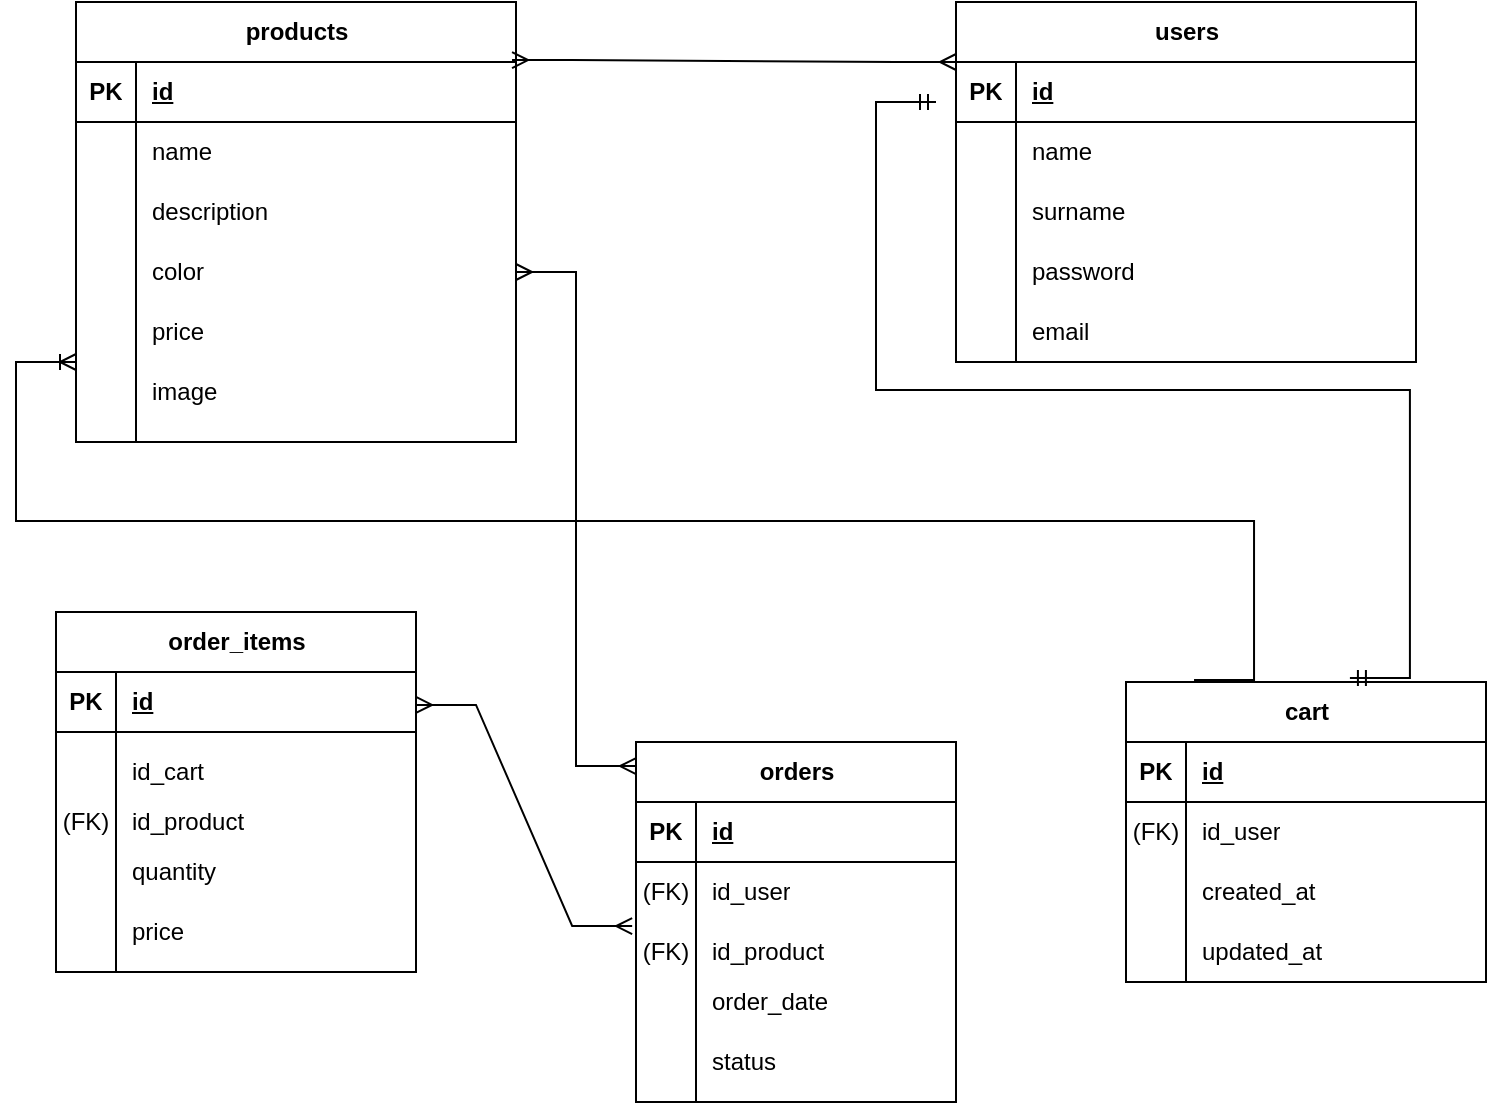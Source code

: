 <mxfile version="24.4.0" type="device">
  <diagram name="Página-1" id="hEx9ydfLpj244rj-pAkk">
    <mxGraphModel dx="1434" dy="772" grid="1" gridSize="10" guides="1" tooltips="1" connect="1" arrows="1" fold="1" page="1" pageScale="1" pageWidth="827" pageHeight="1169" math="0" shadow="0">
      <root>
        <mxCell id="0" />
        <mxCell id="1" parent="0" />
        <mxCell id="id9rZZSztzJjXU9mPe86-9" value="products" style="shape=table;startSize=30;container=1;collapsible=1;childLayout=tableLayout;fixedRows=1;rowLines=0;fontStyle=1;align=center;resizeLast=1;html=1;" vertex="1" parent="1">
          <mxGeometry x="90" y="100" width="220" height="220" as="geometry" />
        </mxCell>
        <mxCell id="id9rZZSztzJjXU9mPe86-10" value="" style="shape=tableRow;horizontal=0;startSize=0;swimlaneHead=0;swimlaneBody=0;fillColor=none;collapsible=0;dropTarget=0;points=[[0,0.5],[1,0.5]];portConstraint=eastwest;top=0;left=0;right=0;bottom=1;" vertex="1" parent="id9rZZSztzJjXU9mPe86-9">
          <mxGeometry y="30" width="220" height="30" as="geometry" />
        </mxCell>
        <mxCell id="id9rZZSztzJjXU9mPe86-11" value="PK" style="shape=partialRectangle;connectable=0;fillColor=none;top=0;left=0;bottom=0;right=0;fontStyle=1;overflow=hidden;whiteSpace=wrap;html=1;" vertex="1" parent="id9rZZSztzJjXU9mPe86-10">
          <mxGeometry width="30" height="30" as="geometry">
            <mxRectangle width="30" height="30" as="alternateBounds" />
          </mxGeometry>
        </mxCell>
        <mxCell id="id9rZZSztzJjXU9mPe86-12" value="id" style="shape=partialRectangle;connectable=0;fillColor=none;top=0;left=0;bottom=0;right=0;align=left;spacingLeft=6;fontStyle=5;overflow=hidden;whiteSpace=wrap;html=1;" vertex="1" parent="id9rZZSztzJjXU9mPe86-10">
          <mxGeometry x="30" width="190" height="30" as="geometry">
            <mxRectangle width="190" height="30" as="alternateBounds" />
          </mxGeometry>
        </mxCell>
        <mxCell id="id9rZZSztzJjXU9mPe86-13" value="" style="shape=tableRow;horizontal=0;startSize=0;swimlaneHead=0;swimlaneBody=0;fillColor=none;collapsible=0;dropTarget=0;points=[[0,0.5],[1,0.5]];portConstraint=eastwest;top=0;left=0;right=0;bottom=0;" vertex="1" parent="id9rZZSztzJjXU9mPe86-9">
          <mxGeometry y="60" width="220" height="30" as="geometry" />
        </mxCell>
        <mxCell id="id9rZZSztzJjXU9mPe86-14" value="" style="shape=partialRectangle;connectable=0;fillColor=none;top=0;left=0;bottom=0;right=0;editable=1;overflow=hidden;whiteSpace=wrap;html=1;" vertex="1" parent="id9rZZSztzJjXU9mPe86-13">
          <mxGeometry width="30" height="30" as="geometry">
            <mxRectangle width="30" height="30" as="alternateBounds" />
          </mxGeometry>
        </mxCell>
        <mxCell id="id9rZZSztzJjXU9mPe86-15" value="name" style="shape=partialRectangle;connectable=0;fillColor=none;top=0;left=0;bottom=0;right=0;align=left;spacingLeft=6;overflow=hidden;whiteSpace=wrap;html=1;" vertex="1" parent="id9rZZSztzJjXU9mPe86-13">
          <mxGeometry x="30" width="190" height="30" as="geometry">
            <mxRectangle width="190" height="30" as="alternateBounds" />
          </mxGeometry>
        </mxCell>
        <mxCell id="id9rZZSztzJjXU9mPe86-16" value="" style="shape=tableRow;horizontal=0;startSize=0;swimlaneHead=0;swimlaneBody=0;fillColor=none;collapsible=0;dropTarget=0;points=[[0,0.5],[1,0.5]];portConstraint=eastwest;top=0;left=0;right=0;bottom=0;" vertex="1" parent="id9rZZSztzJjXU9mPe86-9">
          <mxGeometry y="90" width="220" height="30" as="geometry" />
        </mxCell>
        <mxCell id="id9rZZSztzJjXU9mPe86-17" value="" style="shape=partialRectangle;connectable=0;fillColor=none;top=0;left=0;bottom=0;right=0;editable=1;overflow=hidden;whiteSpace=wrap;html=1;" vertex="1" parent="id9rZZSztzJjXU9mPe86-16">
          <mxGeometry width="30" height="30" as="geometry">
            <mxRectangle width="30" height="30" as="alternateBounds" />
          </mxGeometry>
        </mxCell>
        <mxCell id="id9rZZSztzJjXU9mPe86-18" value="description" style="shape=partialRectangle;connectable=0;fillColor=none;top=0;left=0;bottom=0;right=0;align=left;spacingLeft=6;overflow=hidden;whiteSpace=wrap;html=1;" vertex="1" parent="id9rZZSztzJjXU9mPe86-16">
          <mxGeometry x="30" width="190" height="30" as="geometry">
            <mxRectangle width="190" height="30" as="alternateBounds" />
          </mxGeometry>
        </mxCell>
        <mxCell id="id9rZZSztzJjXU9mPe86-19" value="" style="shape=tableRow;horizontal=0;startSize=0;swimlaneHead=0;swimlaneBody=0;fillColor=none;collapsible=0;dropTarget=0;points=[[0,0.5],[1,0.5]];portConstraint=eastwest;top=0;left=0;right=0;bottom=0;" vertex="1" parent="id9rZZSztzJjXU9mPe86-9">
          <mxGeometry y="120" width="220" height="30" as="geometry" />
        </mxCell>
        <mxCell id="id9rZZSztzJjXU9mPe86-20" value="" style="shape=partialRectangle;connectable=0;fillColor=none;top=0;left=0;bottom=0;right=0;editable=1;overflow=hidden;whiteSpace=wrap;html=1;" vertex="1" parent="id9rZZSztzJjXU9mPe86-19">
          <mxGeometry width="30" height="30" as="geometry">
            <mxRectangle width="30" height="30" as="alternateBounds" />
          </mxGeometry>
        </mxCell>
        <mxCell id="id9rZZSztzJjXU9mPe86-21" value="color" style="shape=partialRectangle;connectable=0;fillColor=none;top=0;left=0;bottom=0;right=0;align=left;spacingLeft=6;overflow=hidden;whiteSpace=wrap;html=1;" vertex="1" parent="id9rZZSztzJjXU9mPe86-19">
          <mxGeometry x="30" width="190" height="30" as="geometry">
            <mxRectangle width="190" height="30" as="alternateBounds" />
          </mxGeometry>
        </mxCell>
        <mxCell id="id9rZZSztzJjXU9mPe86-35" value="users" style="shape=table;startSize=30;container=1;collapsible=1;childLayout=tableLayout;fixedRows=1;rowLines=0;fontStyle=1;align=center;resizeLast=1;html=1;" vertex="1" parent="1">
          <mxGeometry x="530" y="100" width="230" height="180" as="geometry" />
        </mxCell>
        <mxCell id="id9rZZSztzJjXU9mPe86-36" value="" style="shape=tableRow;horizontal=0;startSize=0;swimlaneHead=0;swimlaneBody=0;fillColor=none;collapsible=0;dropTarget=0;points=[[0,0.5],[1,0.5]];portConstraint=eastwest;top=0;left=0;right=0;bottom=1;" vertex="1" parent="id9rZZSztzJjXU9mPe86-35">
          <mxGeometry y="30" width="230" height="30" as="geometry" />
        </mxCell>
        <mxCell id="id9rZZSztzJjXU9mPe86-37" value="PK" style="shape=partialRectangle;connectable=0;fillColor=none;top=0;left=0;bottom=0;right=0;fontStyle=1;overflow=hidden;whiteSpace=wrap;html=1;" vertex="1" parent="id9rZZSztzJjXU9mPe86-36">
          <mxGeometry width="30" height="30" as="geometry">
            <mxRectangle width="30" height="30" as="alternateBounds" />
          </mxGeometry>
        </mxCell>
        <mxCell id="id9rZZSztzJjXU9mPe86-38" value="id" style="shape=partialRectangle;connectable=0;fillColor=none;top=0;left=0;bottom=0;right=0;align=left;spacingLeft=6;fontStyle=5;overflow=hidden;whiteSpace=wrap;html=1;" vertex="1" parent="id9rZZSztzJjXU9mPe86-36">
          <mxGeometry x="30" width="200" height="30" as="geometry">
            <mxRectangle width="200" height="30" as="alternateBounds" />
          </mxGeometry>
        </mxCell>
        <mxCell id="id9rZZSztzJjXU9mPe86-39" value="" style="shape=tableRow;horizontal=0;startSize=0;swimlaneHead=0;swimlaneBody=0;fillColor=none;collapsible=0;dropTarget=0;points=[[0,0.5],[1,0.5]];portConstraint=eastwest;top=0;left=0;right=0;bottom=0;" vertex="1" parent="id9rZZSztzJjXU9mPe86-35">
          <mxGeometry y="60" width="230" height="30" as="geometry" />
        </mxCell>
        <mxCell id="id9rZZSztzJjXU9mPe86-40" value="" style="shape=partialRectangle;connectable=0;fillColor=none;top=0;left=0;bottom=0;right=0;editable=1;overflow=hidden;whiteSpace=wrap;html=1;" vertex="1" parent="id9rZZSztzJjXU9mPe86-39">
          <mxGeometry width="30" height="30" as="geometry">
            <mxRectangle width="30" height="30" as="alternateBounds" />
          </mxGeometry>
        </mxCell>
        <mxCell id="id9rZZSztzJjXU9mPe86-41" value="name" style="shape=partialRectangle;connectable=0;fillColor=none;top=0;left=0;bottom=0;right=0;align=left;spacingLeft=6;overflow=hidden;whiteSpace=wrap;html=1;" vertex="1" parent="id9rZZSztzJjXU9mPe86-39">
          <mxGeometry x="30" width="200" height="30" as="geometry">
            <mxRectangle width="200" height="30" as="alternateBounds" />
          </mxGeometry>
        </mxCell>
        <mxCell id="id9rZZSztzJjXU9mPe86-42" value="" style="shape=tableRow;horizontal=0;startSize=0;swimlaneHead=0;swimlaneBody=0;fillColor=none;collapsible=0;dropTarget=0;points=[[0,0.5],[1,0.5]];portConstraint=eastwest;top=0;left=0;right=0;bottom=0;" vertex="1" parent="id9rZZSztzJjXU9mPe86-35">
          <mxGeometry y="90" width="230" height="30" as="geometry" />
        </mxCell>
        <mxCell id="id9rZZSztzJjXU9mPe86-43" value="" style="shape=partialRectangle;connectable=0;fillColor=none;top=0;left=0;bottom=0;right=0;editable=1;overflow=hidden;whiteSpace=wrap;html=1;" vertex="1" parent="id9rZZSztzJjXU9mPe86-42">
          <mxGeometry width="30" height="30" as="geometry">
            <mxRectangle width="30" height="30" as="alternateBounds" />
          </mxGeometry>
        </mxCell>
        <mxCell id="id9rZZSztzJjXU9mPe86-44" value="surname" style="shape=partialRectangle;connectable=0;fillColor=none;top=0;left=0;bottom=0;right=0;align=left;spacingLeft=6;overflow=hidden;whiteSpace=wrap;html=1;" vertex="1" parent="id9rZZSztzJjXU9mPe86-42">
          <mxGeometry x="30" width="200" height="30" as="geometry">
            <mxRectangle width="200" height="30" as="alternateBounds" />
          </mxGeometry>
        </mxCell>
        <mxCell id="id9rZZSztzJjXU9mPe86-45" value="" style="shape=tableRow;horizontal=0;startSize=0;swimlaneHead=0;swimlaneBody=0;fillColor=none;collapsible=0;dropTarget=0;points=[[0,0.5],[1,0.5]];portConstraint=eastwest;top=0;left=0;right=0;bottom=0;" vertex="1" parent="id9rZZSztzJjXU9mPe86-35">
          <mxGeometry y="120" width="230" height="30" as="geometry" />
        </mxCell>
        <mxCell id="id9rZZSztzJjXU9mPe86-46" value="" style="shape=partialRectangle;connectable=0;fillColor=none;top=0;left=0;bottom=0;right=0;editable=1;overflow=hidden;whiteSpace=wrap;html=1;" vertex="1" parent="id9rZZSztzJjXU9mPe86-45">
          <mxGeometry width="30" height="30" as="geometry">
            <mxRectangle width="30" height="30" as="alternateBounds" />
          </mxGeometry>
        </mxCell>
        <mxCell id="id9rZZSztzJjXU9mPe86-47" value="password" style="shape=partialRectangle;connectable=0;fillColor=none;top=0;left=0;bottom=0;right=0;align=left;spacingLeft=6;overflow=hidden;whiteSpace=wrap;html=1;" vertex="1" parent="id9rZZSztzJjXU9mPe86-45">
          <mxGeometry x="30" width="200" height="30" as="geometry">
            <mxRectangle width="200" height="30" as="alternateBounds" />
          </mxGeometry>
        </mxCell>
        <mxCell id="id9rZZSztzJjXU9mPe86-51" value="price" style="shape=partialRectangle;connectable=0;fillColor=none;top=0;left=0;bottom=0;right=0;align=left;spacingLeft=6;overflow=hidden;whiteSpace=wrap;html=1;" vertex="1" parent="1">
          <mxGeometry x="120" y="250" width="200" height="30" as="geometry">
            <mxRectangle width="200" height="30" as="alternateBounds" />
          </mxGeometry>
        </mxCell>
        <mxCell id="id9rZZSztzJjXU9mPe86-52" value="image" style="shape=partialRectangle;connectable=0;fillColor=none;top=0;left=0;bottom=0;right=0;align=left;spacingLeft=6;overflow=hidden;whiteSpace=wrap;html=1;" vertex="1" parent="1">
          <mxGeometry x="120" y="280" width="200" height="30" as="geometry">
            <mxRectangle width="200" height="30" as="alternateBounds" />
          </mxGeometry>
        </mxCell>
        <mxCell id="id9rZZSztzJjXU9mPe86-53" value="" style="endArrow=none;html=1;rounded=0;" edge="1" parent="1">
          <mxGeometry width="50" height="50" relative="1" as="geometry">
            <mxPoint x="120" y="320" as="sourcePoint" />
            <mxPoint x="120" y="245" as="targetPoint" />
          </mxGeometry>
        </mxCell>
        <mxCell id="id9rZZSztzJjXU9mPe86-54" value="" style="endArrow=none;html=1;rounded=0;" edge="1" parent="1">
          <mxGeometry width="50" height="50" relative="1" as="geometry">
            <mxPoint x="560" y="280" as="sourcePoint" />
            <mxPoint x="560" y="250" as="targetPoint" />
            <Array as="points" />
          </mxGeometry>
        </mxCell>
        <mxCell id="id9rZZSztzJjXU9mPe86-55" value="email" style="shape=partialRectangle;connectable=0;fillColor=none;top=0;left=0;bottom=0;right=0;align=left;spacingLeft=6;overflow=hidden;whiteSpace=wrap;html=1;" vertex="1" parent="1">
          <mxGeometry x="560" y="250" width="200" height="30" as="geometry">
            <mxRectangle width="200" height="30" as="alternateBounds" />
          </mxGeometry>
        </mxCell>
        <mxCell id="id9rZZSztzJjXU9mPe86-56" value="order_items" style="shape=table;startSize=30;container=1;collapsible=1;childLayout=tableLayout;fixedRows=1;rowLines=0;fontStyle=1;align=center;resizeLast=1;html=1;" vertex="1" parent="1">
          <mxGeometry x="80" y="405" width="180" height="180" as="geometry" />
        </mxCell>
        <mxCell id="id9rZZSztzJjXU9mPe86-57" value="" style="shape=tableRow;horizontal=0;startSize=0;swimlaneHead=0;swimlaneBody=0;fillColor=none;collapsible=0;dropTarget=0;points=[[0,0.5],[1,0.5]];portConstraint=eastwest;top=0;left=0;right=0;bottom=1;" vertex="1" parent="id9rZZSztzJjXU9mPe86-56">
          <mxGeometry y="30" width="180" height="30" as="geometry" />
        </mxCell>
        <mxCell id="id9rZZSztzJjXU9mPe86-58" value="PK" style="shape=partialRectangle;connectable=0;fillColor=none;top=0;left=0;bottom=0;right=0;fontStyle=1;overflow=hidden;whiteSpace=wrap;html=1;" vertex="1" parent="id9rZZSztzJjXU9mPe86-57">
          <mxGeometry width="30" height="30" as="geometry">
            <mxRectangle width="30" height="30" as="alternateBounds" />
          </mxGeometry>
        </mxCell>
        <mxCell id="id9rZZSztzJjXU9mPe86-59" value="id" style="shape=partialRectangle;connectable=0;fillColor=none;top=0;left=0;bottom=0;right=0;align=left;spacingLeft=6;fontStyle=5;overflow=hidden;whiteSpace=wrap;html=1;" vertex="1" parent="id9rZZSztzJjXU9mPe86-57">
          <mxGeometry x="30" width="150" height="30" as="geometry">
            <mxRectangle width="150" height="30" as="alternateBounds" />
          </mxGeometry>
        </mxCell>
        <mxCell id="id9rZZSztzJjXU9mPe86-60" value="" style="shape=tableRow;horizontal=0;startSize=0;swimlaneHead=0;swimlaneBody=0;fillColor=none;collapsible=0;dropTarget=0;points=[[0,0.5],[1,0.5]];portConstraint=eastwest;top=0;left=0;right=0;bottom=0;" vertex="1" parent="id9rZZSztzJjXU9mPe86-56">
          <mxGeometry y="60" width="180" height="30" as="geometry" />
        </mxCell>
        <mxCell id="id9rZZSztzJjXU9mPe86-61" value="" style="shape=partialRectangle;connectable=0;fillColor=none;top=0;left=0;bottom=0;right=0;editable=1;overflow=hidden;whiteSpace=wrap;html=1;" vertex="1" parent="id9rZZSztzJjXU9mPe86-60">
          <mxGeometry width="30" height="30" as="geometry">
            <mxRectangle width="30" height="30" as="alternateBounds" />
          </mxGeometry>
        </mxCell>
        <mxCell id="id9rZZSztzJjXU9mPe86-62" value="" style="shape=partialRectangle;connectable=0;fillColor=none;top=0;left=0;bottom=0;right=0;align=left;spacingLeft=6;overflow=hidden;whiteSpace=wrap;html=1;" vertex="1" parent="id9rZZSztzJjXU9mPe86-60">
          <mxGeometry x="30" width="150" height="30" as="geometry">
            <mxRectangle width="150" height="30" as="alternateBounds" />
          </mxGeometry>
        </mxCell>
        <mxCell id="id9rZZSztzJjXU9mPe86-63" value="" style="shape=tableRow;horizontal=0;startSize=0;swimlaneHead=0;swimlaneBody=0;fillColor=none;collapsible=0;dropTarget=0;points=[[0,0.5],[1,0.5]];portConstraint=eastwest;top=0;left=0;right=0;bottom=0;" vertex="1" parent="id9rZZSztzJjXU9mPe86-56">
          <mxGeometry y="90" width="180" height="30" as="geometry" />
        </mxCell>
        <mxCell id="id9rZZSztzJjXU9mPe86-64" value="(FK)" style="shape=partialRectangle;connectable=0;fillColor=none;top=0;left=0;bottom=0;right=0;editable=1;overflow=hidden;whiteSpace=wrap;html=1;" vertex="1" parent="id9rZZSztzJjXU9mPe86-63">
          <mxGeometry width="30" height="30" as="geometry">
            <mxRectangle width="30" height="30" as="alternateBounds" />
          </mxGeometry>
        </mxCell>
        <mxCell id="id9rZZSztzJjXU9mPe86-65" value="id_product" style="shape=partialRectangle;connectable=0;fillColor=none;top=0;left=0;bottom=0;right=0;align=left;spacingLeft=6;overflow=hidden;whiteSpace=wrap;html=1;" vertex="1" parent="id9rZZSztzJjXU9mPe86-63">
          <mxGeometry x="30" width="150" height="30" as="geometry">
            <mxRectangle width="150" height="30" as="alternateBounds" />
          </mxGeometry>
        </mxCell>
        <mxCell id="id9rZZSztzJjXU9mPe86-66" value="" style="shape=tableRow;horizontal=0;startSize=0;swimlaneHead=0;swimlaneBody=0;fillColor=none;collapsible=0;dropTarget=0;points=[[0,0.5],[1,0.5]];portConstraint=eastwest;top=0;left=0;right=0;bottom=0;" vertex="1" parent="id9rZZSztzJjXU9mPe86-56">
          <mxGeometry y="120" width="180" height="60" as="geometry" />
        </mxCell>
        <mxCell id="id9rZZSztzJjXU9mPe86-67" value="" style="shape=partialRectangle;connectable=0;fillColor=none;top=0;left=0;bottom=0;right=0;editable=1;overflow=hidden;whiteSpace=wrap;html=1;" vertex="1" parent="id9rZZSztzJjXU9mPe86-66">
          <mxGeometry width="30" height="60" as="geometry">
            <mxRectangle width="30" height="60" as="alternateBounds" />
          </mxGeometry>
        </mxCell>
        <mxCell id="id9rZZSztzJjXU9mPe86-68" value="" style="shape=partialRectangle;connectable=0;fillColor=none;top=0;left=0;bottom=0;right=0;align=left;spacingLeft=6;overflow=hidden;whiteSpace=wrap;html=1;" vertex="1" parent="id9rZZSztzJjXU9mPe86-66">
          <mxGeometry x="30" width="150" height="60" as="geometry">
            <mxRectangle width="150" height="60" as="alternateBounds" />
          </mxGeometry>
        </mxCell>
        <mxCell id="id9rZZSztzJjXU9mPe86-73" value="order_date" style="shape=partialRectangle;connectable=0;fillColor=none;top=0;left=0;bottom=0;right=0;align=left;spacingLeft=6;overflow=hidden;whiteSpace=wrap;html=1;" vertex="1" parent="1">
          <mxGeometry x="400" y="585" width="120" height="30" as="geometry">
            <mxRectangle width="150" height="30" as="alternateBounds" />
          </mxGeometry>
        </mxCell>
        <mxCell id="id9rZZSztzJjXU9mPe86-74" value="cart" style="shape=table;startSize=30;container=1;collapsible=1;childLayout=tableLayout;fixedRows=1;rowLines=0;fontStyle=1;align=center;resizeLast=1;html=1;" vertex="1" parent="1">
          <mxGeometry x="615" y="440" width="180" height="150" as="geometry" />
        </mxCell>
        <mxCell id="id9rZZSztzJjXU9mPe86-75" value="" style="shape=tableRow;horizontal=0;startSize=0;swimlaneHead=0;swimlaneBody=0;fillColor=none;collapsible=0;dropTarget=0;points=[[0,0.5],[1,0.5]];portConstraint=eastwest;top=0;left=0;right=0;bottom=1;" vertex="1" parent="id9rZZSztzJjXU9mPe86-74">
          <mxGeometry y="30" width="180" height="30" as="geometry" />
        </mxCell>
        <mxCell id="id9rZZSztzJjXU9mPe86-76" value="PK" style="shape=partialRectangle;connectable=0;fillColor=none;top=0;left=0;bottom=0;right=0;fontStyle=1;overflow=hidden;whiteSpace=wrap;html=1;" vertex="1" parent="id9rZZSztzJjXU9mPe86-75">
          <mxGeometry width="30" height="30" as="geometry">
            <mxRectangle width="30" height="30" as="alternateBounds" />
          </mxGeometry>
        </mxCell>
        <mxCell id="id9rZZSztzJjXU9mPe86-77" value="id" style="shape=partialRectangle;connectable=0;fillColor=none;top=0;left=0;bottom=0;right=0;align=left;spacingLeft=6;fontStyle=5;overflow=hidden;whiteSpace=wrap;html=1;" vertex="1" parent="id9rZZSztzJjXU9mPe86-75">
          <mxGeometry x="30" width="150" height="30" as="geometry">
            <mxRectangle width="150" height="30" as="alternateBounds" />
          </mxGeometry>
        </mxCell>
        <mxCell id="id9rZZSztzJjXU9mPe86-78" value="" style="shape=tableRow;horizontal=0;startSize=0;swimlaneHead=0;swimlaneBody=0;fillColor=none;collapsible=0;dropTarget=0;points=[[0,0.5],[1,0.5]];portConstraint=eastwest;top=0;left=0;right=0;bottom=0;" vertex="1" parent="id9rZZSztzJjXU9mPe86-74">
          <mxGeometry y="60" width="180" height="30" as="geometry" />
        </mxCell>
        <mxCell id="id9rZZSztzJjXU9mPe86-79" value="(FK)" style="shape=partialRectangle;connectable=0;fillColor=none;top=0;left=0;bottom=0;right=0;editable=1;overflow=hidden;whiteSpace=wrap;html=1;" vertex="1" parent="id9rZZSztzJjXU9mPe86-78">
          <mxGeometry width="30" height="30" as="geometry">
            <mxRectangle width="30" height="30" as="alternateBounds" />
          </mxGeometry>
        </mxCell>
        <mxCell id="id9rZZSztzJjXU9mPe86-80" value="id_user" style="shape=partialRectangle;connectable=0;fillColor=none;top=0;left=0;bottom=0;right=0;align=left;spacingLeft=6;overflow=hidden;whiteSpace=wrap;html=1;" vertex="1" parent="id9rZZSztzJjXU9mPe86-78">
          <mxGeometry x="30" width="150" height="30" as="geometry">
            <mxRectangle width="150" height="30" as="alternateBounds" />
          </mxGeometry>
        </mxCell>
        <mxCell id="id9rZZSztzJjXU9mPe86-81" value="" style="shape=tableRow;horizontal=0;startSize=0;swimlaneHead=0;swimlaneBody=0;fillColor=none;collapsible=0;dropTarget=0;points=[[0,0.5],[1,0.5]];portConstraint=eastwest;top=0;left=0;right=0;bottom=0;" vertex="1" parent="id9rZZSztzJjXU9mPe86-74">
          <mxGeometry y="90" width="180" height="30" as="geometry" />
        </mxCell>
        <mxCell id="id9rZZSztzJjXU9mPe86-82" value="" style="shape=partialRectangle;connectable=0;fillColor=none;top=0;left=0;bottom=0;right=0;editable=1;overflow=hidden;whiteSpace=wrap;html=1;" vertex="1" parent="id9rZZSztzJjXU9mPe86-81">
          <mxGeometry width="30" height="30" as="geometry">
            <mxRectangle width="30" height="30" as="alternateBounds" />
          </mxGeometry>
        </mxCell>
        <mxCell id="id9rZZSztzJjXU9mPe86-83" value="" style="shape=partialRectangle;connectable=0;fillColor=none;top=0;left=0;bottom=0;right=0;align=left;spacingLeft=6;overflow=hidden;whiteSpace=wrap;html=1;" vertex="1" parent="id9rZZSztzJjXU9mPe86-81">
          <mxGeometry x="30" width="150" height="30" as="geometry">
            <mxRectangle width="150" height="30" as="alternateBounds" />
          </mxGeometry>
        </mxCell>
        <mxCell id="id9rZZSztzJjXU9mPe86-84" value="" style="shape=tableRow;horizontal=0;startSize=0;swimlaneHead=0;swimlaneBody=0;fillColor=none;collapsible=0;dropTarget=0;points=[[0,0.5],[1,0.5]];portConstraint=eastwest;top=0;left=0;right=0;bottom=0;" vertex="1" parent="id9rZZSztzJjXU9mPe86-74">
          <mxGeometry y="120" width="180" height="30" as="geometry" />
        </mxCell>
        <mxCell id="id9rZZSztzJjXU9mPe86-85" value="" style="shape=partialRectangle;connectable=0;fillColor=none;top=0;left=0;bottom=0;right=0;editable=1;overflow=hidden;whiteSpace=wrap;html=1;" vertex="1" parent="id9rZZSztzJjXU9mPe86-84">
          <mxGeometry width="30" height="30" as="geometry">
            <mxRectangle width="30" height="30" as="alternateBounds" />
          </mxGeometry>
        </mxCell>
        <mxCell id="id9rZZSztzJjXU9mPe86-86" value="" style="shape=partialRectangle;connectable=0;fillColor=none;top=0;left=0;bottom=0;right=0;align=left;spacingLeft=6;overflow=hidden;whiteSpace=wrap;html=1;" vertex="1" parent="id9rZZSztzJjXU9mPe86-84">
          <mxGeometry x="30" width="150" height="30" as="geometry">
            <mxRectangle width="150" height="30" as="alternateBounds" />
          </mxGeometry>
        </mxCell>
        <mxCell id="id9rZZSztzJjXU9mPe86-87" value="created_at" style="shape=partialRectangle;connectable=0;fillColor=none;top=0;left=0;bottom=0;right=0;align=left;spacingLeft=6;overflow=hidden;whiteSpace=wrap;html=1;" vertex="1" parent="1">
          <mxGeometry x="645" y="530" width="150" height="30" as="geometry">
            <mxRectangle width="150" height="30" as="alternateBounds" />
          </mxGeometry>
        </mxCell>
        <mxCell id="id9rZZSztzJjXU9mPe86-88" value="updated_at" style="shape=partialRectangle;connectable=0;fillColor=none;top=0;left=0;bottom=0;right=0;align=left;spacingLeft=6;overflow=hidden;whiteSpace=wrap;html=1;" vertex="1" parent="1">
          <mxGeometry x="645" y="560" width="150" height="30" as="geometry">
            <mxRectangle width="150" height="30" as="alternateBounds" />
          </mxGeometry>
        </mxCell>
        <mxCell id="id9rZZSztzJjXU9mPe86-90" value="status" style="shape=partialRectangle;connectable=0;fillColor=none;top=0;left=0;bottom=0;right=0;align=left;spacingLeft=6;overflow=hidden;whiteSpace=wrap;html=1;" vertex="1" parent="1">
          <mxGeometry x="400" y="615" width="150" height="30" as="geometry">
            <mxRectangle width="150" height="30" as="alternateBounds" />
          </mxGeometry>
        </mxCell>
        <mxCell id="id9rZZSztzJjXU9mPe86-91" value="orders" style="shape=table;startSize=30;container=1;collapsible=1;childLayout=tableLayout;fixedRows=1;rowLines=0;fontStyle=1;align=center;resizeLast=1;html=1;" vertex="1" parent="1">
          <mxGeometry x="370" y="470" width="160" height="180" as="geometry" />
        </mxCell>
        <mxCell id="id9rZZSztzJjXU9mPe86-92" value="" style="shape=tableRow;horizontal=0;startSize=0;swimlaneHead=0;swimlaneBody=0;fillColor=none;collapsible=0;dropTarget=0;points=[[0,0.5],[1,0.5]];portConstraint=eastwest;top=0;left=0;right=0;bottom=1;" vertex="1" parent="id9rZZSztzJjXU9mPe86-91">
          <mxGeometry y="30" width="160" height="30" as="geometry" />
        </mxCell>
        <mxCell id="id9rZZSztzJjXU9mPe86-93" value="PK" style="shape=partialRectangle;connectable=0;fillColor=none;top=0;left=0;bottom=0;right=0;fontStyle=1;overflow=hidden;whiteSpace=wrap;html=1;" vertex="1" parent="id9rZZSztzJjXU9mPe86-92">
          <mxGeometry width="30" height="30" as="geometry">
            <mxRectangle width="30" height="30" as="alternateBounds" />
          </mxGeometry>
        </mxCell>
        <mxCell id="id9rZZSztzJjXU9mPe86-94" value="id" style="shape=partialRectangle;connectable=0;fillColor=none;top=0;left=0;bottom=0;right=0;align=left;spacingLeft=6;fontStyle=5;overflow=hidden;whiteSpace=wrap;html=1;" vertex="1" parent="id9rZZSztzJjXU9mPe86-92">
          <mxGeometry x="30" width="130" height="30" as="geometry">
            <mxRectangle width="130" height="30" as="alternateBounds" />
          </mxGeometry>
        </mxCell>
        <mxCell id="id9rZZSztzJjXU9mPe86-95" value="" style="shape=tableRow;horizontal=0;startSize=0;swimlaneHead=0;swimlaneBody=0;fillColor=none;collapsible=0;dropTarget=0;points=[[0,0.5],[1,0.5]];portConstraint=eastwest;top=0;left=0;right=0;bottom=0;" vertex="1" parent="id9rZZSztzJjXU9mPe86-91">
          <mxGeometry y="60" width="160" height="30" as="geometry" />
        </mxCell>
        <mxCell id="id9rZZSztzJjXU9mPe86-96" value="(FK)" style="shape=partialRectangle;connectable=0;fillColor=none;top=0;left=0;bottom=0;right=0;editable=1;overflow=hidden;whiteSpace=wrap;html=1;" vertex="1" parent="id9rZZSztzJjXU9mPe86-95">
          <mxGeometry width="30" height="30" as="geometry">
            <mxRectangle width="30" height="30" as="alternateBounds" />
          </mxGeometry>
        </mxCell>
        <mxCell id="id9rZZSztzJjXU9mPe86-97" value="id_user" style="shape=partialRectangle;connectable=0;fillColor=none;top=0;left=0;bottom=0;right=0;align=left;spacingLeft=6;overflow=hidden;whiteSpace=wrap;html=1;" vertex="1" parent="id9rZZSztzJjXU9mPe86-95">
          <mxGeometry x="30" width="130" height="30" as="geometry">
            <mxRectangle width="130" height="30" as="alternateBounds" />
          </mxGeometry>
        </mxCell>
        <mxCell id="id9rZZSztzJjXU9mPe86-98" value="" style="shape=tableRow;horizontal=0;startSize=0;swimlaneHead=0;swimlaneBody=0;fillColor=none;collapsible=0;dropTarget=0;points=[[0,0.5],[1,0.5]];portConstraint=eastwest;top=0;left=0;right=0;bottom=0;" vertex="1" parent="id9rZZSztzJjXU9mPe86-91">
          <mxGeometry y="90" width="160" height="30" as="geometry" />
        </mxCell>
        <mxCell id="id9rZZSztzJjXU9mPe86-99" value="(FK)" style="shape=partialRectangle;connectable=0;fillColor=none;top=0;left=0;bottom=0;right=0;editable=1;overflow=hidden;whiteSpace=wrap;html=1;" vertex="1" parent="id9rZZSztzJjXU9mPe86-98">
          <mxGeometry width="30" height="30" as="geometry">
            <mxRectangle width="30" height="30" as="alternateBounds" />
          </mxGeometry>
        </mxCell>
        <mxCell id="id9rZZSztzJjXU9mPe86-100" value="id_product" style="shape=partialRectangle;connectable=0;fillColor=none;top=0;left=0;bottom=0;right=0;align=left;spacingLeft=6;overflow=hidden;whiteSpace=wrap;html=1;" vertex="1" parent="id9rZZSztzJjXU9mPe86-98">
          <mxGeometry x="30" width="130" height="30" as="geometry">
            <mxRectangle width="130" height="30" as="alternateBounds" />
          </mxGeometry>
        </mxCell>
        <mxCell id="id9rZZSztzJjXU9mPe86-101" value="" style="shape=tableRow;horizontal=0;startSize=0;swimlaneHead=0;swimlaneBody=0;fillColor=none;collapsible=0;dropTarget=0;points=[[0,0.5],[1,0.5]];portConstraint=eastwest;top=0;left=0;right=0;bottom=0;" vertex="1" parent="id9rZZSztzJjXU9mPe86-91">
          <mxGeometry y="120" width="160" height="60" as="geometry" />
        </mxCell>
        <mxCell id="id9rZZSztzJjXU9mPe86-102" value="" style="shape=partialRectangle;connectable=0;fillColor=none;top=0;left=0;bottom=0;right=0;editable=1;overflow=hidden;whiteSpace=wrap;html=1;" vertex="1" parent="id9rZZSztzJjXU9mPe86-101">
          <mxGeometry width="30" height="60" as="geometry">
            <mxRectangle width="30" height="60" as="alternateBounds" />
          </mxGeometry>
        </mxCell>
        <mxCell id="id9rZZSztzJjXU9mPe86-103" value="" style="shape=partialRectangle;connectable=0;fillColor=none;top=0;left=0;bottom=0;right=0;align=left;spacingLeft=6;overflow=hidden;whiteSpace=wrap;html=1;" vertex="1" parent="id9rZZSztzJjXU9mPe86-101">
          <mxGeometry x="30" width="130" height="60" as="geometry">
            <mxRectangle width="130" height="60" as="alternateBounds" />
          </mxGeometry>
        </mxCell>
        <mxCell id="id9rZZSztzJjXU9mPe86-111" value="id_cart" style="shape=partialRectangle;connectable=0;fillColor=none;top=0;left=0;bottom=0;right=0;align=left;spacingLeft=6;overflow=hidden;whiteSpace=wrap;html=1;" vertex="1" parent="1">
          <mxGeometry x="110" y="470" width="150" height="30" as="geometry">
            <mxRectangle width="150" height="30" as="alternateBounds" />
          </mxGeometry>
        </mxCell>
        <mxCell id="id9rZZSztzJjXU9mPe86-112" value="quantity" style="shape=partialRectangle;connectable=0;fillColor=none;top=0;left=0;bottom=0;right=0;align=left;spacingLeft=6;overflow=hidden;whiteSpace=wrap;html=1;" vertex="1" parent="1">
          <mxGeometry x="110" y="520" width="150" height="30" as="geometry">
            <mxRectangle width="150" height="30" as="alternateBounds" />
          </mxGeometry>
        </mxCell>
        <mxCell id="id9rZZSztzJjXU9mPe86-113" value="price" style="shape=partialRectangle;connectable=0;fillColor=none;top=0;left=0;bottom=0;right=0;align=left;spacingLeft=6;overflow=hidden;whiteSpace=wrap;html=1;" vertex="1" parent="1">
          <mxGeometry x="110" y="550" width="150" height="30" as="geometry">
            <mxRectangle width="150" height="30" as="alternateBounds" />
          </mxGeometry>
        </mxCell>
        <mxCell id="id9rZZSztzJjXU9mPe86-117" value="" style="edgeStyle=entityRelationEdgeStyle;fontSize=12;html=1;endArrow=ERmandOne;startArrow=ERmandOne;rounded=0;exitX=0.622;exitY=-0.013;exitDx=0;exitDy=0;exitPerimeter=0;" edge="1" parent="1" source="id9rZZSztzJjXU9mPe86-74">
          <mxGeometry width="100" height="100" relative="1" as="geometry">
            <mxPoint x="720" y="420" as="sourcePoint" />
            <mxPoint x="520" y="150" as="targetPoint" />
            <Array as="points">
              <mxPoint x="700" y="410" />
              <mxPoint x="686" y="330" />
              <mxPoint x="470" y="370" />
              <mxPoint x="500" y="-30" />
              <mxPoint x="500" y="360" />
              <mxPoint x="500" y="260" />
            </Array>
          </mxGeometry>
        </mxCell>
        <mxCell id="id9rZZSztzJjXU9mPe86-122" value="" style="edgeStyle=entityRelationEdgeStyle;fontSize=12;html=1;endArrow=ERmany;startArrow=ERmany;rounded=0;entryX=-0.017;entryY=0.106;entryDx=0;entryDy=0;entryPerimeter=0;exitX=0.991;exitY=-0.033;exitDx=0;exitDy=0;exitPerimeter=0;" edge="1" parent="1" source="id9rZZSztzJjXU9mPe86-10">
          <mxGeometry width="100" height="100" relative="1" as="geometry">
            <mxPoint x="317.87" y="130.94" as="sourcePoint" />
            <mxPoint x="530.0" y="130.0" as="targetPoint" />
          </mxGeometry>
        </mxCell>
        <mxCell id="id9rZZSztzJjXU9mPe86-123" value="" style="edgeStyle=entityRelationEdgeStyle;fontSize=12;html=1;endArrow=ERmany;startArrow=ERmany;rounded=0;entryX=-0.011;entryY=0.067;entryDx=0;entryDy=0;entryPerimeter=0;exitX=1;exitY=0.5;exitDx=0;exitDy=0;" edge="1" parent="1" source="id9rZZSztzJjXU9mPe86-19">
          <mxGeometry width="100" height="100" relative="1" as="geometry">
            <mxPoint x="320" y="270" as="sourcePoint" />
            <mxPoint x="370" y="482.06" as="targetPoint" />
            <Array as="points">
              <mxPoint x="367.76" y="481" />
              <mxPoint x="341.76" y="410" />
            </Array>
          </mxGeometry>
        </mxCell>
        <mxCell id="id9rZZSztzJjXU9mPe86-125" value="" style="edgeStyle=entityRelationEdgeStyle;fontSize=12;html=1;endArrow=ERmany;startArrow=ERmany;rounded=0;exitX=1;exitY=0.5;exitDx=0;exitDy=0;entryX=-0.012;entryY=0.067;entryDx=0;entryDy=0;entryPerimeter=0;" edge="1" parent="1" target="id9rZZSztzJjXU9mPe86-98">
          <mxGeometry width="100" height="100" relative="1" as="geometry">
            <mxPoint x="260" y="451.47" as="sourcePoint" />
            <mxPoint x="360" y="557" as="targetPoint" />
            <Array as="points">
              <mxPoint x="317.76" y="697.47" />
              <mxPoint x="291.76" y="626.47" />
              <mxPoint x="260" y="686.47" />
            </Array>
          </mxGeometry>
        </mxCell>
        <mxCell id="id9rZZSztzJjXU9mPe86-128" value="" style="edgeStyle=entityRelationEdgeStyle;fontSize=12;html=1;endArrow=ERoneToMany;rounded=0;exitX=0.189;exitY=-0.007;exitDx=0;exitDy=0;exitPerimeter=0;" edge="1" parent="1" source="id9rZZSztzJjXU9mPe86-74">
          <mxGeometry width="100" height="100" relative="1" as="geometry">
            <mxPoint x="790.04" y="459.95" as="sourcePoint" />
            <mxPoint x="90" y="280" as="targetPoint" />
          </mxGeometry>
        </mxCell>
      </root>
    </mxGraphModel>
  </diagram>
</mxfile>

